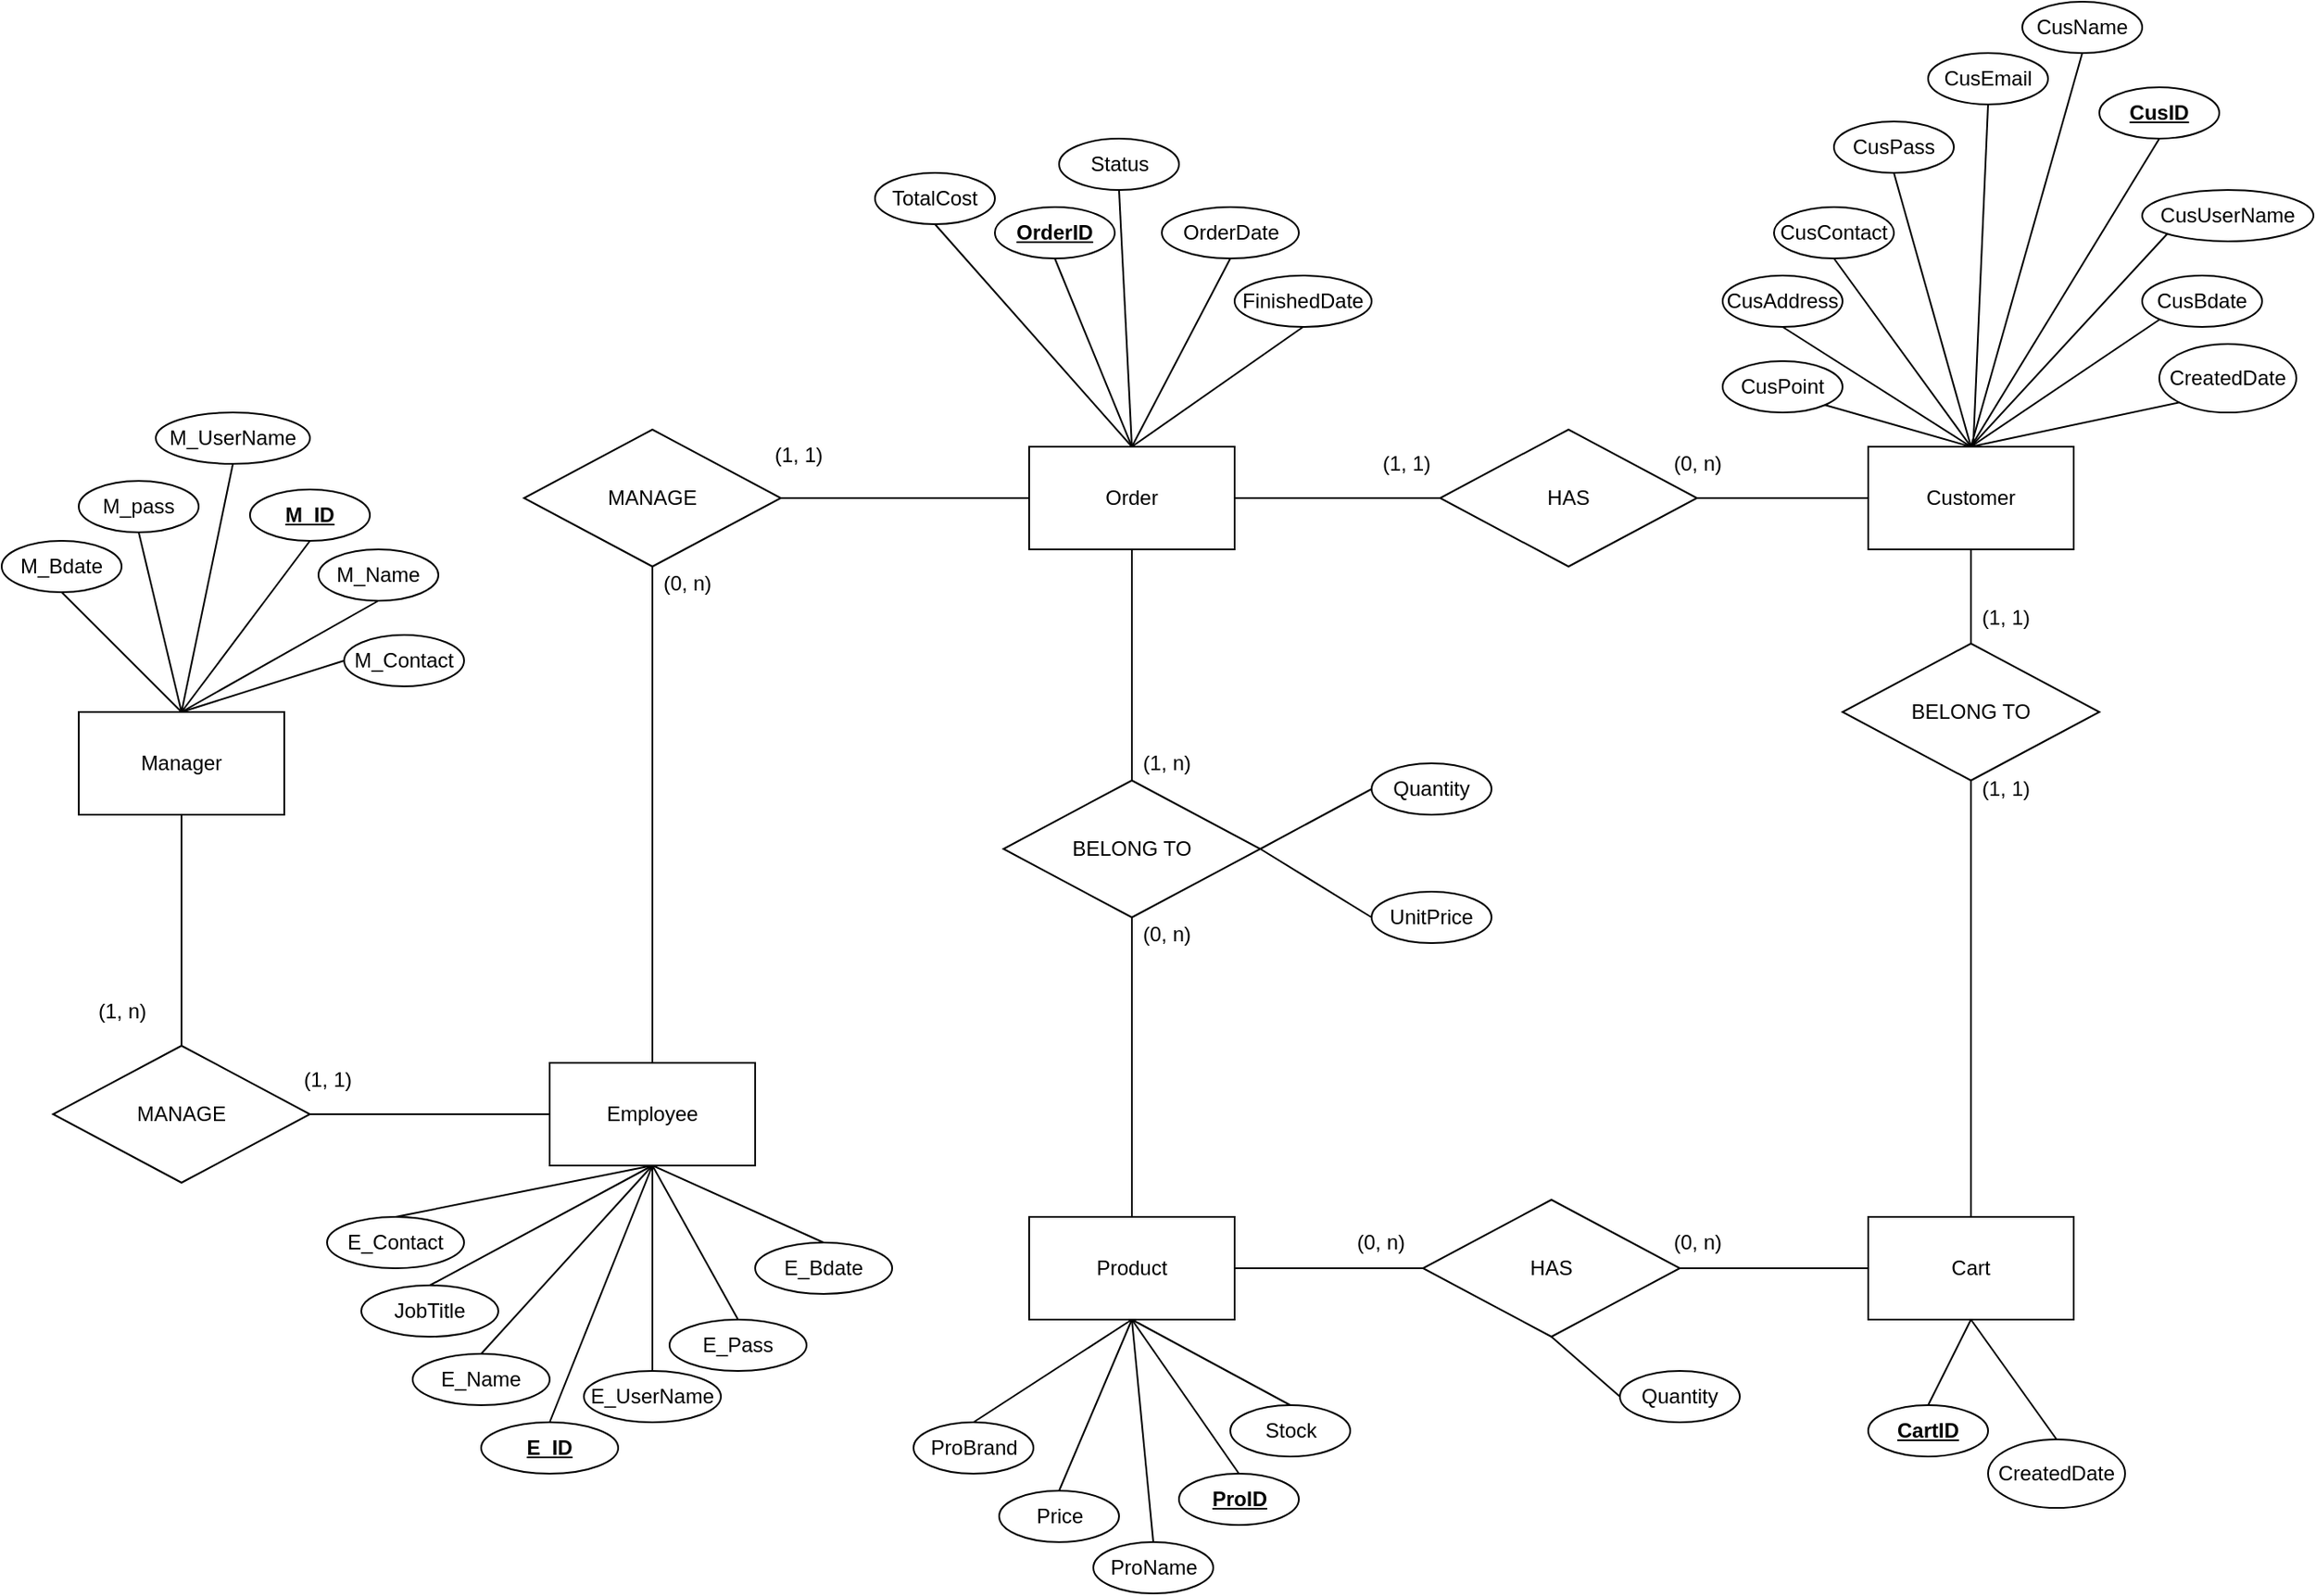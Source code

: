 <mxfile version="20.2.3" type="device"><diagram id="qlz5jzezD9OTBBLTeAXZ" name="Page-1"><mxGraphModel dx="1846" dy="580" grid="1" gridSize="10" guides="1" tooltips="1" connect="1" arrows="1" fold="1" page="1" pageScale="1" pageWidth="850" pageHeight="1100" math="0" shadow="0"><root><mxCell id="0"/><mxCell id="1" parent="0"/><mxCell id="S_5krxgP4V8wN2fKPag8-1" value="&lt;b&gt;&lt;u&gt;CusID&lt;/u&gt;&lt;/b&gt;" style="ellipse;whiteSpace=wrap;html=1;" vertex="1" parent="1"><mxGeometry x="545" y="260" width="70" height="30" as="geometry"/></mxCell><mxCell id="S_5krxgP4V8wN2fKPag8-2" value="CusName" style="ellipse;whiteSpace=wrap;html=1;" vertex="1" parent="1"><mxGeometry x="500" y="210" width="70" height="30" as="geometry"/></mxCell><mxCell id="S_5krxgP4V8wN2fKPag8-3" value="CusContact" style="ellipse;whiteSpace=wrap;html=1;" vertex="1" parent="1"><mxGeometry x="355" y="330" width="70" height="30" as="geometry"/></mxCell><mxCell id="S_5krxgP4V8wN2fKPag8-4" value="CusAddress" style="ellipse;whiteSpace=wrap;html=1;" vertex="1" parent="1"><mxGeometry x="325" y="370" width="70" height="30" as="geometry"/></mxCell><mxCell id="S_5krxgP4V8wN2fKPag8-5" value="CusPass" style="ellipse;whiteSpace=wrap;html=1;" vertex="1" parent="1"><mxGeometry x="390" y="280" width="70" height="30" as="geometry"/></mxCell><mxCell id="S_5krxgP4V8wN2fKPag8-6" value="CusPoint" style="ellipse;whiteSpace=wrap;html=1;" vertex="1" parent="1"><mxGeometry x="325" y="420" width="70" height="30" as="geometry"/></mxCell><mxCell id="S_5krxgP4V8wN2fKPag8-7" value="&lt;b&gt;&lt;u&gt;E_ID&lt;/u&gt;&lt;/b&gt;" style="ellipse;whiteSpace=wrap;html=1;" vertex="1" parent="1"><mxGeometry x="-400" y="1040" width="80" height="30" as="geometry"/></mxCell><mxCell id="S_5krxgP4V8wN2fKPag8-8" value="E_Name" style="ellipse;whiteSpace=wrap;html=1;" vertex="1" parent="1"><mxGeometry x="-440" y="1000" width="80" height="30" as="geometry"/></mxCell><mxCell id="S_5krxgP4V8wN2fKPag8-9" value="JobTitle" style="ellipse;whiteSpace=wrap;html=1;" vertex="1" parent="1"><mxGeometry x="-470" y="960" width="80" height="30" as="geometry"/></mxCell><mxCell id="S_5krxgP4V8wN2fKPag8-10" value="E_Contact" style="ellipse;whiteSpace=wrap;html=1;" vertex="1" parent="1"><mxGeometry x="-490" y="920" width="80" height="30" as="geometry"/></mxCell><mxCell id="S_5krxgP4V8wN2fKPag8-11" value="&lt;b&gt;&lt;u&gt;M_ID&lt;/u&gt;&lt;/b&gt;" style="ellipse;whiteSpace=wrap;html=1;" vertex="1" parent="1"><mxGeometry x="-535" y="495" width="70" height="30" as="geometry"/></mxCell><mxCell id="S_5krxgP4V8wN2fKPag8-12" value="M_Name" style="ellipse;whiteSpace=wrap;html=1;" vertex="1" parent="1"><mxGeometry x="-495" y="530" width="70" height="30" as="geometry"/></mxCell><mxCell id="S_5krxgP4V8wN2fKPag8-13" value="M_Contact" style="ellipse;whiteSpace=wrap;html=1;" vertex="1" parent="1"><mxGeometry x="-480" y="580" width="70" height="30" as="geometry"/></mxCell><mxCell id="S_5krxgP4V8wN2fKPag8-14" value="Customer" style="rounded=0;whiteSpace=wrap;html=1;" vertex="1" parent="1"><mxGeometry x="410" y="470" width="120" height="60" as="geometry"/></mxCell><mxCell id="S_5krxgP4V8wN2fKPag8-15" value="Employee" style="rounded=0;whiteSpace=wrap;html=1;" vertex="1" parent="1"><mxGeometry x="-360" y="830" width="120" height="60" as="geometry"/></mxCell><mxCell id="S_5krxgP4V8wN2fKPag8-16" value="Manager" style="rounded=0;whiteSpace=wrap;html=1;" vertex="1" parent="1"><mxGeometry x="-635" y="625" width="120" height="60" as="geometry"/></mxCell><mxCell id="S_5krxgP4V8wN2fKPag8-17" value="" style="endArrow=none;html=1;rounded=0;entryX=0.5;entryY=1;entryDx=0;entryDy=0;exitX=0.5;exitY=0;exitDx=0;exitDy=0;" edge="1" parent="1" source="S_5krxgP4V8wN2fKPag8-16" target="S_5krxgP4V8wN2fKPag8-11"><mxGeometry width="50" height="50" relative="1" as="geometry"><mxPoint x="-870" y="735" as="sourcePoint"/><mxPoint x="-820" y="685" as="targetPoint"/></mxGeometry></mxCell><mxCell id="S_5krxgP4V8wN2fKPag8-18" value="" style="endArrow=none;html=1;rounded=0;entryX=0.5;entryY=1;entryDx=0;entryDy=0;exitX=0.5;exitY=0;exitDx=0;exitDy=0;" edge="1" parent="1" source="S_5krxgP4V8wN2fKPag8-16" target="S_5krxgP4V8wN2fKPag8-12"><mxGeometry width="50" height="50" relative="1" as="geometry"><mxPoint x="-710" y="735" as="sourcePoint"/><mxPoint x="-775" y="695" as="targetPoint"/></mxGeometry></mxCell><mxCell id="S_5krxgP4V8wN2fKPag8-19" value="" style="endArrow=none;html=1;rounded=0;entryX=0;entryY=0.5;entryDx=0;entryDy=0;exitX=0.5;exitY=0;exitDx=0;exitDy=0;" edge="1" parent="1" source="S_5krxgP4V8wN2fKPag8-16" target="S_5krxgP4V8wN2fKPag8-13"><mxGeometry width="50" height="50" relative="1" as="geometry"><mxPoint x="-770" y="765" as="sourcePoint"/><mxPoint x="-835" y="725" as="targetPoint"/></mxGeometry></mxCell><mxCell id="S_5krxgP4V8wN2fKPag8-20" value="" style="endArrow=none;html=1;rounded=0;entryX=0.5;entryY=0;entryDx=0;entryDy=0;exitX=0.5;exitY=1;exitDx=0;exitDy=0;" edge="1" parent="1" source="S_5krxgP4V8wN2fKPag8-15" target="S_5krxgP4V8wN2fKPag8-9"><mxGeometry width="50" height="50" relative="1" as="geometry"><mxPoint x="-525" y="750" as="sourcePoint"/><mxPoint x="-475" y="700" as="targetPoint"/></mxGeometry></mxCell><mxCell id="S_5krxgP4V8wN2fKPag8-21" value="" style="endArrow=none;html=1;rounded=0;entryX=0.5;entryY=1;entryDx=0;entryDy=0;exitX=0.5;exitY=0;exitDx=0;exitDy=0;" edge="1" parent="1" source="S_5krxgP4V8wN2fKPag8-8" target="S_5krxgP4V8wN2fKPag8-15"><mxGeometry width="50" height="50" relative="1" as="geometry"><mxPoint x="-300" y="950" as="sourcePoint"/><mxPoint x="-325" y="930" as="targetPoint"/></mxGeometry></mxCell><mxCell id="S_5krxgP4V8wN2fKPag8-22" value="" style="endArrow=none;html=1;rounded=0;entryX=0.5;entryY=0;entryDx=0;entryDy=0;exitX=0.5;exitY=1;exitDx=0;exitDy=0;" edge="1" parent="1" source="S_5krxgP4V8wN2fKPag8-15" target="S_5krxgP4V8wN2fKPag8-7"><mxGeometry width="50" height="50" relative="1" as="geometry"><mxPoint x="-525" y="750" as="sourcePoint"/><mxPoint x="-475" y="700" as="targetPoint"/></mxGeometry></mxCell><mxCell id="S_5krxgP4V8wN2fKPag8-23" value="" style="endArrow=none;html=1;rounded=0;entryX=1;entryY=1;entryDx=0;entryDy=0;exitX=0.5;exitY=0;exitDx=0;exitDy=0;" edge="1" parent="1" source="S_5krxgP4V8wN2fKPag8-14" target="S_5krxgP4V8wN2fKPag8-6"><mxGeometry width="50" height="50" relative="1" as="geometry"><mxPoint x="340" y="380" as="sourcePoint"/><mxPoint x="390" y="330" as="targetPoint"/></mxGeometry></mxCell><mxCell id="S_5krxgP4V8wN2fKPag8-24" value="" style="endArrow=none;html=1;rounded=0;entryX=0.5;entryY=1;entryDx=0;entryDy=0;exitX=0.5;exitY=0;exitDx=0;exitDy=0;" edge="1" parent="1" source="S_5krxgP4V8wN2fKPag8-14" target="S_5krxgP4V8wN2fKPag8-4"><mxGeometry width="50" height="50" relative="1" as="geometry"><mxPoint x="340" y="380" as="sourcePoint"/><mxPoint x="140" y="400" as="targetPoint"/></mxGeometry></mxCell><mxCell id="S_5krxgP4V8wN2fKPag8-25" value="" style="endArrow=none;html=1;rounded=0;entryX=0.5;entryY=1;entryDx=0;entryDy=0;exitX=0.5;exitY=0;exitDx=0;exitDy=0;" edge="1" parent="1" source="S_5krxgP4V8wN2fKPag8-14" target="S_5krxgP4V8wN2fKPag8-3"><mxGeometry width="50" height="50" relative="1" as="geometry"><mxPoint x="340" y="380" as="sourcePoint"/><mxPoint x="390" y="330" as="targetPoint"/></mxGeometry></mxCell><mxCell id="S_5krxgP4V8wN2fKPag8-26" value="" style="endArrow=none;html=1;rounded=0;entryX=0.5;entryY=1;entryDx=0;entryDy=0;exitX=0.5;exitY=0;exitDx=0;exitDy=0;" edge="1" parent="1" source="S_5krxgP4V8wN2fKPag8-14" target="S_5krxgP4V8wN2fKPag8-5"><mxGeometry width="50" height="50" relative="1" as="geometry"><mxPoint x="340" y="380" as="sourcePoint"/><mxPoint x="390" y="330" as="targetPoint"/></mxGeometry></mxCell><mxCell id="S_5krxgP4V8wN2fKPag8-27" value="" style="endArrow=none;html=1;rounded=0;entryX=0.5;entryY=1;entryDx=0;entryDy=0;exitX=0.5;exitY=0;exitDx=0;exitDy=0;" edge="1" parent="1" source="S_5krxgP4V8wN2fKPag8-14" target="S_5krxgP4V8wN2fKPag8-2"><mxGeometry width="50" height="50" relative="1" as="geometry"><mxPoint x="340" y="380" as="sourcePoint"/><mxPoint x="390" y="330" as="targetPoint"/></mxGeometry></mxCell><mxCell id="S_5krxgP4V8wN2fKPag8-28" value="" style="endArrow=none;html=1;rounded=0;entryX=0.5;entryY=1;entryDx=0;entryDy=0;exitX=0.5;exitY=0;exitDx=0;exitDy=0;" edge="1" parent="1" source="S_5krxgP4V8wN2fKPag8-14" target="S_5krxgP4V8wN2fKPag8-1"><mxGeometry width="50" height="50" relative="1" as="geometry"><mxPoint x="340" y="380" as="sourcePoint"/><mxPoint x="390" y="330" as="targetPoint"/></mxGeometry></mxCell><mxCell id="S_5krxgP4V8wN2fKPag8-29" value="Order" style="rounded=0;whiteSpace=wrap;html=1;" vertex="1" parent="1"><mxGeometry x="-80" y="470" width="120" height="60" as="geometry"/></mxCell><mxCell id="S_5krxgP4V8wN2fKPag8-30" value="HAS" style="rhombus;whiteSpace=wrap;html=1;" vertex="1" parent="1"><mxGeometry x="160" y="460" width="150" height="80" as="geometry"/></mxCell><mxCell id="S_5krxgP4V8wN2fKPag8-31" value="" style="endArrow=none;html=1;rounded=0;exitX=1;exitY=0.5;exitDx=0;exitDy=0;entryX=0;entryY=0.5;entryDx=0;entryDy=0;" edge="1" parent="1" source="S_5krxgP4V8wN2fKPag8-29" target="S_5krxgP4V8wN2fKPag8-30"><mxGeometry width="50" height="50" relative="1" as="geometry"><mxPoint x="270" y="580" as="sourcePoint"/><mxPoint x="320" y="530" as="targetPoint"/></mxGeometry></mxCell><mxCell id="S_5krxgP4V8wN2fKPag8-32" value="" style="endArrow=none;html=1;rounded=0;entryX=0;entryY=0.5;entryDx=0;entryDy=0;" edge="1" parent="1" source="S_5krxgP4V8wN2fKPag8-30" target="S_5krxgP4V8wN2fKPag8-14"><mxGeometry width="50" height="50" relative="1" as="geometry"><mxPoint x="270" y="580" as="sourcePoint"/><mxPoint x="320" y="530" as="targetPoint"/></mxGeometry></mxCell><mxCell id="S_5krxgP4V8wN2fKPag8-33" value="(0, n)" style="text;html=1;align=center;verticalAlign=middle;resizable=0;points=[];autosize=1;strokeColor=none;fillColor=none;" vertex="1" parent="1"><mxGeometry x="285" y="465" width="50" height="30" as="geometry"/></mxCell><mxCell id="S_5krxgP4V8wN2fKPag8-34" value="(1, 1)" style="text;html=1;align=center;verticalAlign=middle;resizable=0;points=[];autosize=1;strokeColor=none;fillColor=none;" vertex="1" parent="1"><mxGeometry x="115" y="465" width="50" height="30" as="geometry"/></mxCell><mxCell id="S_5krxgP4V8wN2fKPag8-35" value="BELONG TO" style="rhombus;whiteSpace=wrap;html=1;" vertex="1" parent="1"><mxGeometry x="-95" y="665" width="150" height="80" as="geometry"/></mxCell><mxCell id="S_5krxgP4V8wN2fKPag8-36" value="" style="endArrow=none;html=1;rounded=0;entryX=0.5;entryY=1;entryDx=0;entryDy=0;exitX=0.5;exitY=0;exitDx=0;exitDy=0;" edge="1" parent="1" source="S_5krxgP4V8wN2fKPag8-10" target="S_5krxgP4V8wN2fKPag8-15"><mxGeometry width="50" height="50" relative="1" as="geometry"><mxPoint x="-420" y="920" as="sourcePoint"/><mxPoint x="-125" y="840" as="targetPoint"/></mxGeometry></mxCell><mxCell id="S_5krxgP4V8wN2fKPag8-37" value="MANAGE" style="rhombus;whiteSpace=wrap;html=1;" vertex="1" parent="1"><mxGeometry x="-375" y="460" width="150" height="80" as="geometry"/></mxCell><mxCell id="S_5krxgP4V8wN2fKPag8-38" value="Cart" style="rounded=0;whiteSpace=wrap;html=1;" vertex="1" parent="1"><mxGeometry x="410" y="920" width="120" height="60" as="geometry"/></mxCell><mxCell id="S_5krxgP4V8wN2fKPag8-39" value="BELONG TO" style="rhombus;whiteSpace=wrap;html=1;" vertex="1" parent="1"><mxGeometry x="395" y="585" width="150" height="80" as="geometry"/></mxCell><mxCell id="S_5krxgP4V8wN2fKPag8-40" value="" style="endArrow=none;html=1;rounded=0;entryX=0.5;entryY=1;entryDx=0;entryDy=0;exitX=0.5;exitY=0;exitDx=0;exitDy=0;" edge="1" parent="1" source="S_5krxgP4V8wN2fKPag8-39" target="S_5krxgP4V8wN2fKPag8-14"><mxGeometry width="50" height="50" relative="1" as="geometry"><mxPoint x="220" y="670" as="sourcePoint"/><mxPoint x="270" y="620" as="targetPoint"/></mxGeometry></mxCell><mxCell id="S_5krxgP4V8wN2fKPag8-41" value="" style="endArrow=none;html=1;rounded=0;entryX=0.5;entryY=1;entryDx=0;entryDy=0;exitX=0.5;exitY=0;exitDx=0;exitDy=0;" edge="1" parent="1" source="S_5krxgP4V8wN2fKPag8-38" target="S_5krxgP4V8wN2fKPag8-39"><mxGeometry width="50" height="50" relative="1" as="geometry"><mxPoint x="220" y="670" as="sourcePoint"/><mxPoint x="270" y="620" as="targetPoint"/></mxGeometry></mxCell><mxCell id="S_5krxgP4V8wN2fKPag8-42" value="(1, 1)" style="text;html=1;align=center;verticalAlign=middle;resizable=0;points=[];autosize=1;strokeColor=none;fillColor=none;" vertex="1" parent="1"><mxGeometry x="465" y="655" width="50" height="30" as="geometry"/></mxCell><mxCell id="S_5krxgP4V8wN2fKPag8-43" value="(1, 1)" style="text;html=1;align=center;verticalAlign=middle;resizable=0;points=[];autosize=1;strokeColor=none;fillColor=none;" vertex="1" parent="1"><mxGeometry x="465" y="555" width="50" height="30" as="geometry"/></mxCell><mxCell id="S_5krxgP4V8wN2fKPag8-44" value="&lt;b style=&quot;user-select: auto;&quot;&gt;&lt;u style=&quot;user-select: auto;&quot;&gt;ProID&lt;span style=&quot;color: rgba(0, 0, 0, 0); font-family: monospace; font-size: 0px; text-align: start; user-select: auto;&quot;&gt;%3CmxGraphModel%3E%3Croot%3E%3CmxCell%20id%3D%220%22%2F%3E%3CmxCell%20id%3D%221%22%20parent%3D%220%22%2F%3E%3CmxCell%20id%3D%222%22%20value%3D%22CusContact%22%20style%3D%22ellipse%3BwhiteSpace%3Dwrap%3Bhtml%3D1%3B%22%20vertex%3D%221%22%20parent%3D%221%22%3E%3CmxGeometry%20x%3D%2280%22%20y%3D%22370%22%20width%3D%2270%22%20height%3D%2230%22%20as%3D%22geometry%22%2F%3E%3C%2FmxCell%3E%3C%2Froot%3E%3C%2FmxGraphModel%3E&lt;/span&gt;&lt;/u&gt;&lt;/b&gt;" style="ellipse;whiteSpace=wrap;html=1;" vertex="1" parent="1"><mxGeometry x="7.5" y="1070" width="70" height="30" as="geometry"/></mxCell><mxCell id="S_5krxgP4V8wN2fKPag8-45" value="ProName&lt;span style=&quot;color: rgba(0, 0, 0, 0); font-family: monospace; font-size: 0px; text-align: start; user-select: auto;&quot;&gt;%3CmxGraphModel%3E%3Croot%3E%3CmxCell%20id%3D%220%22%2F%3E%3CmxCell%20id%3D%221%22%20parent%3D%220%22%2F%3E%3CmxCell%20id%3D%222%22%20value%3D%22CusContact%22%20style%3D%22ellipse%3BwhiteSpace%3Dwrap%3Bhtml%3D1%3B%22%20vertex%3D%221%22%20parent%3D%221%22%3E%3CmxGeometry%20x%3D%2280%22%20y%3D%22370%22%20width%3D%2270%22%20height%3D%2230%22%20as%3D%22geometry%22%2F%3E%3C%2FmxCell%3E%3C%2Froot%3E%3C%2FmxGraphModel%&lt;/span&gt;" style="ellipse;whiteSpace=wrap;html=1;" vertex="1" parent="1"><mxGeometry x="-42.5" y="1110" width="70" height="30" as="geometry"/></mxCell><mxCell id="S_5krxgP4V8wN2fKPag8-46" value="ProBrand&lt;span style=&quot;color: rgba(0, 0, 0, 0); font-family: monospace; font-size: 0px; text-align: start; user-select: auto;&quot;&gt;%3CmxGraphModel%3E%3Croot%3E%3CmxCell%20id%3D%220%22%2F%3E%3CmxCell%20id%3D%221%22%20parent%3D%220%22%2F%3E%3CmxCell%20id%3D%222%22%20value%3D%22CusContact%22%20style%3D%22ellipse%3BwhiteSpace%3Dwrap%3Bhtml%3D1%3B%22%20vertex%3D%221%22%20parent%3D%221%22%3E%3CmxGeometry%20x%3D%2280%22%20y%3D%22370%22%20width%3D%2270%22%20height%3D%2230%22%20as%3D%22geometry%22%2F%3E%3C%2FmxCell%3E%3C%2Froot%3E%3C%2FmxGraphModel&lt;/span&gt;" style="ellipse;whiteSpace=wrap;html=1;" vertex="1" parent="1"><mxGeometry x="-147.5" y="1040" width="70" height="30" as="geometry"/></mxCell><mxCell id="S_5krxgP4V8wN2fKPag8-47" value="Price" style="ellipse;whiteSpace=wrap;html=1;" vertex="1" parent="1"><mxGeometry x="-97.5" y="1080" width="70" height="30" as="geometry"/></mxCell><mxCell id="S_5krxgP4V8wN2fKPag8-48" value="Product" style="rounded=0;whiteSpace=wrap;html=1;" vertex="1" parent="1"><mxGeometry x="-80" y="920" width="120" height="60" as="geometry"/></mxCell><mxCell id="S_5krxgP4V8wN2fKPag8-49" value="Stock" style="ellipse;whiteSpace=wrap;html=1;" vertex="1" parent="1"><mxGeometry x="37.5" y="1030" width="70" height="30" as="geometry"/></mxCell><mxCell id="S_5krxgP4V8wN2fKPag8-50" value="" style="endArrow=none;html=1;rounded=0;entryX=0.5;entryY=1;entryDx=0;entryDy=0;" edge="1" parent="1" source="S_5krxgP4V8wN2fKPag8-35" target="S_5krxgP4V8wN2fKPag8-29"><mxGeometry width="50" height="50" relative="1" as="geometry"><mxPoint x="-80" y="730" as="sourcePoint"/><mxPoint x="-30" y="680" as="targetPoint"/></mxGeometry></mxCell><mxCell id="S_5krxgP4V8wN2fKPag8-51" value="" style="endArrow=none;html=1;rounded=0;entryX=0.5;entryY=1;entryDx=0;entryDy=0;exitX=0.5;exitY=0;exitDx=0;exitDy=0;" edge="1" parent="1" source="S_5krxgP4V8wN2fKPag8-46" target="S_5krxgP4V8wN2fKPag8-48"><mxGeometry width="50" height="50" relative="1" as="geometry"><mxPoint x="-47.5" y="1080" as="sourcePoint"/><mxPoint x="2.5" y="1030" as="targetPoint"/></mxGeometry></mxCell><mxCell id="S_5krxgP4V8wN2fKPag8-52" value="" style="endArrow=none;html=1;rounded=0;entryX=0.5;entryY=0;entryDx=0;entryDy=0;exitX=0.5;exitY=1;exitDx=0;exitDy=0;" edge="1" parent="1" source="S_5krxgP4V8wN2fKPag8-48" target="S_5krxgP4V8wN2fKPag8-49"><mxGeometry width="50" height="50" relative="1" as="geometry"><mxPoint x="-47.5" y="1080" as="sourcePoint"/><mxPoint x="2.5" y="1030" as="targetPoint"/></mxGeometry></mxCell><mxCell id="S_5krxgP4V8wN2fKPag8-53" value="" style="endArrow=none;html=1;rounded=0;entryX=0.5;entryY=1;entryDx=0;entryDy=0;exitX=0.5;exitY=0;exitDx=0;exitDy=0;" edge="1" parent="1" source="S_5krxgP4V8wN2fKPag8-45" target="S_5krxgP4V8wN2fKPag8-48"><mxGeometry width="50" height="50" relative="1" as="geometry"><mxPoint x="-47.5" y="1080" as="sourcePoint"/><mxPoint x="2.5" y="1030" as="targetPoint"/></mxGeometry></mxCell><mxCell id="S_5krxgP4V8wN2fKPag8-54" value="" style="endArrow=none;html=1;rounded=0;entryX=0.5;entryY=1;entryDx=0;entryDy=0;exitX=0.5;exitY=0;exitDx=0;exitDy=0;" edge="1" parent="1" source="S_5krxgP4V8wN2fKPag8-47" target="S_5krxgP4V8wN2fKPag8-48"><mxGeometry width="50" height="50" relative="1" as="geometry"><mxPoint x="-47.5" y="1080" as="sourcePoint"/><mxPoint x="2.5" y="1030" as="targetPoint"/></mxGeometry></mxCell><mxCell id="S_5krxgP4V8wN2fKPag8-55" value="" style="endArrow=none;html=1;rounded=0;entryX=0.5;entryY=0;entryDx=0;entryDy=0;exitX=0.5;exitY=1;exitDx=0;exitDy=0;" edge="1" parent="1" source="S_5krxgP4V8wN2fKPag8-48" target="S_5krxgP4V8wN2fKPag8-44"><mxGeometry width="50" height="50" relative="1" as="geometry"><mxPoint x="-47.5" y="1080" as="sourcePoint"/><mxPoint x="2.5" y="1030" as="targetPoint"/></mxGeometry></mxCell><mxCell id="S_5krxgP4V8wN2fKPag8-56" value="" style="endArrow=none;html=1;rounded=0;entryX=0.5;entryY=1;entryDx=0;entryDy=0;exitX=0.5;exitY=0;exitDx=0;exitDy=0;" edge="1" parent="1" source="S_5krxgP4V8wN2fKPag8-48" target="S_5krxgP4V8wN2fKPag8-35"><mxGeometry width="50" height="50" relative="1" as="geometry"><mxPoint x="-30" y="820" as="sourcePoint"/><mxPoint x="20" y="770" as="targetPoint"/></mxGeometry></mxCell><mxCell id="S_5krxgP4V8wN2fKPag8-57" value="(1, n)" style="text;html=1;align=center;verticalAlign=middle;resizable=0;points=[];autosize=1;strokeColor=none;fillColor=none;" vertex="1" parent="1"><mxGeometry x="-25" y="640" width="50" height="30" as="geometry"/></mxCell><mxCell id="S_5krxgP4V8wN2fKPag8-58" value="(0, n)" style="text;html=1;align=center;verticalAlign=middle;resizable=0;points=[];autosize=1;strokeColor=none;fillColor=none;" vertex="1" parent="1"><mxGeometry x="-25" y="740" width="50" height="30" as="geometry"/></mxCell><mxCell id="S_5krxgP4V8wN2fKPag8-59" value="HAS" style="rhombus;whiteSpace=wrap;html=1;" vertex="1" parent="1"><mxGeometry x="150" y="910" width="150" height="80" as="geometry"/></mxCell><mxCell id="S_5krxgP4V8wN2fKPag8-60" value="" style="endArrow=none;html=1;rounded=0;exitX=1;exitY=0.5;exitDx=0;exitDy=0;entryX=0;entryY=0.5;entryDx=0;entryDy=0;" edge="1" parent="1" source="S_5krxgP4V8wN2fKPag8-59" target="S_5krxgP4V8wN2fKPag8-38"><mxGeometry width="50" height="50" relative="1" as="geometry"><mxPoint x="490" y="890" as="sourcePoint"/><mxPoint x="540" y="840" as="targetPoint"/></mxGeometry></mxCell><mxCell id="S_5krxgP4V8wN2fKPag8-61" value="" style="endArrow=none;html=1;rounded=0;entryX=1;entryY=0.5;entryDx=0;entryDy=0;exitX=0;exitY=0.5;exitDx=0;exitDy=0;" edge="1" parent="1" source="S_5krxgP4V8wN2fKPag8-59" target="S_5krxgP4V8wN2fKPag8-48"><mxGeometry width="50" height="50" relative="1" as="geometry"><mxPoint x="490" y="890" as="sourcePoint"/><mxPoint x="540" y="840" as="targetPoint"/></mxGeometry></mxCell><mxCell id="S_5krxgP4V8wN2fKPag8-62" value="(0, n)" style="text;html=1;align=center;verticalAlign=middle;resizable=0;points=[];autosize=1;strokeColor=none;fillColor=none;" vertex="1" parent="1"><mxGeometry x="285" y="920" width="50" height="30" as="geometry"/></mxCell><mxCell id="S_5krxgP4V8wN2fKPag8-63" value="(0, n)" style="text;html=1;align=center;verticalAlign=middle;resizable=0;points=[];autosize=1;strokeColor=none;fillColor=none;" vertex="1" parent="1"><mxGeometry x="100" y="920" width="50" height="30" as="geometry"/></mxCell><mxCell id="S_5krxgP4V8wN2fKPag8-64" value="" style="endArrow=none;html=1;rounded=0;entryX=0;entryY=0.5;entryDx=0;entryDy=0;exitX=1;exitY=0.5;exitDx=0;exitDy=0;" edge="1" parent="1" source="S_5krxgP4V8wN2fKPag8-37" target="S_5krxgP4V8wN2fKPag8-29"><mxGeometry width="50" height="50" relative="1" as="geometry"><mxPoint x="-340" y="740" as="sourcePoint"/><mxPoint x="-290" y="690" as="targetPoint"/></mxGeometry></mxCell><mxCell id="S_5krxgP4V8wN2fKPag8-65" value="" style="endArrow=none;html=1;rounded=0;entryX=0.5;entryY=1;entryDx=0;entryDy=0;exitX=0.5;exitY=0;exitDx=0;exitDy=0;" edge="1" parent="1" source="S_5krxgP4V8wN2fKPag8-15" target="S_5krxgP4V8wN2fKPag8-37"><mxGeometry width="50" height="50" relative="1" as="geometry"><mxPoint x="-340" y="740" as="sourcePoint"/><mxPoint x="-290" y="690" as="targetPoint"/></mxGeometry></mxCell><mxCell id="S_5krxgP4V8wN2fKPag8-66" value="(1, 1)" style="text;html=1;align=center;verticalAlign=middle;resizable=0;points=[];autosize=1;strokeColor=none;fillColor=none;" vertex="1" parent="1"><mxGeometry x="-240" y="460" width="50" height="30" as="geometry"/></mxCell><mxCell id="S_5krxgP4V8wN2fKPag8-67" value="(0, n)" style="text;html=1;align=center;verticalAlign=middle;resizable=0;points=[];autosize=1;strokeColor=none;fillColor=none;" vertex="1" parent="1"><mxGeometry x="-305" y="535" width="50" height="30" as="geometry"/></mxCell><mxCell id="S_5krxgP4V8wN2fKPag8-68" value="MANAGE" style="rhombus;whiteSpace=wrap;html=1;" vertex="1" parent="1"><mxGeometry x="-650" y="820" width="150" height="80" as="geometry"/></mxCell><mxCell id="S_5krxgP4V8wN2fKPag8-69" value="" style="endArrow=none;html=1;rounded=0;exitX=0.5;exitY=1;exitDx=0;exitDy=0;entryX=0.5;entryY=0;entryDx=0;entryDy=0;" edge="1" parent="1" source="S_5krxgP4V8wN2fKPag8-16" target="S_5krxgP4V8wN2fKPag8-68"><mxGeometry width="50" height="50" relative="1" as="geometry"><mxPoint x="-360" y="730" as="sourcePoint"/><mxPoint x="-310" y="680" as="targetPoint"/></mxGeometry></mxCell><mxCell id="S_5krxgP4V8wN2fKPag8-70" value="" style="endArrow=none;html=1;rounded=0;exitX=1;exitY=0.5;exitDx=0;exitDy=0;entryX=0;entryY=0.5;entryDx=0;entryDy=0;" edge="1" parent="1" source="S_5krxgP4V8wN2fKPag8-68" target="S_5krxgP4V8wN2fKPag8-15"><mxGeometry width="50" height="50" relative="1" as="geometry"><mxPoint x="-360" y="730" as="sourcePoint"/><mxPoint x="-310" y="680" as="targetPoint"/></mxGeometry></mxCell><mxCell id="S_5krxgP4V8wN2fKPag8-71" value="(1, n)" style="text;html=1;align=center;verticalAlign=middle;resizable=0;points=[];autosize=1;strokeColor=none;fillColor=none;" vertex="1" parent="1"><mxGeometry x="-635" y="785" width="50" height="30" as="geometry"/></mxCell><mxCell id="S_5krxgP4V8wN2fKPag8-72" value="(1, 1)" style="text;html=1;align=center;verticalAlign=middle;resizable=0;points=[];autosize=1;strokeColor=none;fillColor=none;" vertex="1" parent="1"><mxGeometry x="-515" y="825" width="50" height="30" as="geometry"/></mxCell><mxCell id="S_5krxgP4V8wN2fKPag8-73" value="M_pass" style="ellipse;whiteSpace=wrap;html=1;" vertex="1" parent="1"><mxGeometry x="-635" y="490" width="70" height="30" as="geometry"/></mxCell><mxCell id="S_5krxgP4V8wN2fKPag8-74" value="M_Bdate" style="ellipse;whiteSpace=wrap;html=1;" vertex="1" parent="1"><mxGeometry x="-680" y="525" width="70" height="30" as="geometry"/></mxCell><mxCell id="S_5krxgP4V8wN2fKPag8-75" value="M_UserName" style="ellipse;whiteSpace=wrap;html=1;" vertex="1" parent="1"><mxGeometry x="-590" y="450" width="90" height="30" as="geometry"/></mxCell><mxCell id="S_5krxgP4V8wN2fKPag8-76" value="" style="endArrow=none;html=1;rounded=0;exitX=0.5;exitY=1;exitDx=0;exitDy=0;entryX=0.5;entryY=0;entryDx=0;entryDy=0;" edge="1" parent="1" source="S_5krxgP4V8wN2fKPag8-75" target="S_5krxgP4V8wN2fKPag8-16"><mxGeometry width="50" height="50" relative="1" as="geometry"><mxPoint x="-150" y="730" as="sourcePoint"/><mxPoint x="-100" y="680" as="targetPoint"/></mxGeometry></mxCell><mxCell id="S_5krxgP4V8wN2fKPag8-77" value="" style="endArrow=none;html=1;rounded=0;exitX=0.5;exitY=1;exitDx=0;exitDy=0;entryX=0.5;entryY=0;entryDx=0;entryDy=0;" edge="1" parent="1" source="S_5krxgP4V8wN2fKPag8-73" target="S_5krxgP4V8wN2fKPag8-16"><mxGeometry width="50" height="50" relative="1" as="geometry"><mxPoint x="-150" y="730" as="sourcePoint"/><mxPoint x="-100" y="680" as="targetPoint"/></mxGeometry></mxCell><mxCell id="S_5krxgP4V8wN2fKPag8-78" value="" style="endArrow=none;html=1;rounded=0;exitX=0.5;exitY=1;exitDx=0;exitDy=0;entryX=0.5;entryY=0;entryDx=0;entryDy=0;" edge="1" parent="1" source="S_5krxgP4V8wN2fKPag8-74" target="S_5krxgP4V8wN2fKPag8-16"><mxGeometry width="50" height="50" relative="1" as="geometry"><mxPoint x="-150" y="730" as="sourcePoint"/><mxPoint x="-100" y="680" as="targetPoint"/></mxGeometry></mxCell><mxCell id="S_5krxgP4V8wN2fKPag8-79" value="E_UserName" style="ellipse;whiteSpace=wrap;html=1;" vertex="1" parent="1"><mxGeometry x="-340" y="1010" width="80" height="30" as="geometry"/></mxCell><mxCell id="S_5krxgP4V8wN2fKPag8-80" value="E_Pass" style="ellipse;whiteSpace=wrap;html=1;" vertex="1" parent="1"><mxGeometry x="-290" y="980" width="80" height="30" as="geometry"/></mxCell><mxCell id="S_5krxgP4V8wN2fKPag8-81" value="E_Bdate" style="ellipse;whiteSpace=wrap;html=1;" vertex="1" parent="1"><mxGeometry x="-240" y="935" width="80" height="30" as="geometry"/></mxCell><mxCell id="S_5krxgP4V8wN2fKPag8-82" value="" style="endArrow=none;html=1;rounded=0;entryX=0.5;entryY=1;entryDx=0;entryDy=0;exitX=0.5;exitY=0;exitDx=0;exitDy=0;" edge="1" parent="1" source="S_5krxgP4V8wN2fKPag8-79" target="S_5krxgP4V8wN2fKPag8-15"><mxGeometry width="50" height="50" relative="1" as="geometry"><mxPoint x="-490" y="940" as="sourcePoint"/><mxPoint x="-440" y="890" as="targetPoint"/></mxGeometry></mxCell><mxCell id="S_5krxgP4V8wN2fKPag8-83" value="" style="endArrow=none;html=1;rounded=0;entryX=0.5;entryY=1;entryDx=0;entryDy=0;exitX=0.5;exitY=0;exitDx=0;exitDy=0;" edge="1" parent="1" source="S_5krxgP4V8wN2fKPag8-81" target="S_5krxgP4V8wN2fKPag8-15"><mxGeometry width="50" height="50" relative="1" as="geometry"><mxPoint x="-490" y="940" as="sourcePoint"/><mxPoint x="-440" y="890" as="targetPoint"/></mxGeometry></mxCell><mxCell id="S_5krxgP4V8wN2fKPag8-84" value="" style="endArrow=none;html=1;rounded=0;entryX=0.5;entryY=1;entryDx=0;entryDy=0;exitX=0.5;exitY=0;exitDx=0;exitDy=0;" edge="1" parent="1" source="S_5krxgP4V8wN2fKPag8-80" target="S_5krxgP4V8wN2fKPag8-15"><mxGeometry width="50" height="50" relative="1" as="geometry"><mxPoint x="-490" y="940" as="sourcePoint"/><mxPoint x="-440" y="890" as="targetPoint"/></mxGeometry></mxCell><mxCell id="S_5krxgP4V8wN2fKPag8-85" value="CusUserName" style="ellipse;whiteSpace=wrap;html=1;" vertex="1" parent="1"><mxGeometry x="570" y="320" width="100" height="30" as="geometry"/></mxCell><mxCell id="S_5krxgP4V8wN2fKPag8-86" value="CusBdate" style="ellipse;whiteSpace=wrap;html=1;" vertex="1" parent="1"><mxGeometry x="570" y="370" width="70" height="30" as="geometry"/></mxCell><mxCell id="S_5krxgP4V8wN2fKPag8-87" value="CusEmail" style="ellipse;whiteSpace=wrap;html=1;" vertex="1" parent="1"><mxGeometry x="445" y="240" width="70" height="30" as="geometry"/></mxCell><mxCell id="S_5krxgP4V8wN2fKPag8-88" value="" style="endArrow=none;html=1;rounded=0;entryX=0.5;entryY=1;entryDx=0;entryDy=0;" edge="1" parent="1" source="S_5krxgP4V8wN2fKPag8-14" target="S_5krxgP4V8wN2fKPag8-87"><mxGeometry width="50" height="50" relative="1" as="geometry"><mxPoint x="280" y="380" as="sourcePoint"/><mxPoint x="330" y="330" as="targetPoint"/></mxGeometry></mxCell><mxCell id="S_5krxgP4V8wN2fKPag8-89" value="" style="endArrow=none;html=1;rounded=0;entryX=0;entryY=1;entryDx=0;entryDy=0;exitX=0.5;exitY=0;exitDx=0;exitDy=0;" edge="1" parent="1" source="S_5krxgP4V8wN2fKPag8-14" target="S_5krxgP4V8wN2fKPag8-85"><mxGeometry width="50" height="50" relative="1" as="geometry"><mxPoint x="280" y="380" as="sourcePoint"/><mxPoint x="330" y="330" as="targetPoint"/></mxGeometry></mxCell><mxCell id="S_5krxgP4V8wN2fKPag8-90" value="" style="endArrow=none;html=1;rounded=0;entryX=0;entryY=1;entryDx=0;entryDy=0;exitX=0.5;exitY=0;exitDx=0;exitDy=0;" edge="1" parent="1" source="S_5krxgP4V8wN2fKPag8-14" target="S_5krxgP4V8wN2fKPag8-86"><mxGeometry width="50" height="50" relative="1" as="geometry"><mxPoint x="280" y="380" as="sourcePoint"/><mxPoint x="330" y="330" as="targetPoint"/></mxGeometry></mxCell><mxCell id="S_5krxgP4V8wN2fKPag8-91" value="&lt;b&gt;&lt;u&gt;CartID&lt;/u&gt;&lt;/b&gt;" style="ellipse;whiteSpace=wrap;html=1;" vertex="1" parent="1"><mxGeometry x="410" y="1030" width="70" height="30" as="geometry"/></mxCell><mxCell id="S_5krxgP4V8wN2fKPag8-92" value="" style="endArrow=none;html=1;rounded=0;entryX=0.5;entryY=1;entryDx=0;entryDy=0;exitX=0.5;exitY=0;exitDx=0;exitDy=0;" edge="1" parent="1" source="S_5krxgP4V8wN2fKPag8-91" target="S_5krxgP4V8wN2fKPag8-38"><mxGeometry width="50" height="50" relative="1" as="geometry"><mxPoint x="330" y="1100" as="sourcePoint"/><mxPoint x="380" y="1050" as="targetPoint"/></mxGeometry></mxCell><mxCell id="S_5krxgP4V8wN2fKPag8-93" value="CreatedDate" style="ellipse;whiteSpace=wrap;html=1;" vertex="1" parent="1"><mxGeometry x="580" y="410" width="80" height="40" as="geometry"/></mxCell><mxCell id="S_5krxgP4V8wN2fKPag8-94" value="" style="endArrow=none;html=1;rounded=0;entryX=0;entryY=1;entryDx=0;entryDy=0;exitX=0.5;exitY=0;exitDx=0;exitDy=0;" edge="1" parent="1" source="S_5krxgP4V8wN2fKPag8-14" target="S_5krxgP4V8wN2fKPag8-93"><mxGeometry width="50" height="50" relative="1" as="geometry"><mxPoint x="330" y="430" as="sourcePoint"/><mxPoint x="380" y="380" as="targetPoint"/></mxGeometry></mxCell><mxCell id="S_5krxgP4V8wN2fKPag8-95" value="CreatedDate" style="ellipse;whiteSpace=wrap;html=1;" vertex="1" parent="1"><mxGeometry x="480" y="1050" width="80" height="40" as="geometry"/></mxCell><mxCell id="S_5krxgP4V8wN2fKPag8-96" value="" style="endArrow=none;html=1;rounded=0;entryX=0.5;entryY=0;entryDx=0;entryDy=0;exitX=0.5;exitY=1;exitDx=0;exitDy=0;" edge="1" parent="1" source="S_5krxgP4V8wN2fKPag8-38" target="S_5krxgP4V8wN2fKPag8-95"><mxGeometry width="50" height="50" relative="1" as="geometry"><mxPoint x="330" y="1010" as="sourcePoint"/><mxPoint x="380" y="960" as="targetPoint"/></mxGeometry></mxCell><mxCell id="S_5krxgP4V8wN2fKPag8-97" value="&lt;b&gt;&lt;u&gt;OrderID&lt;/u&gt;&lt;/b&gt;" style="ellipse;whiteSpace=wrap;html=1;" vertex="1" parent="1"><mxGeometry x="-100" y="330" width="70" height="30" as="geometry"/></mxCell><mxCell id="S_5krxgP4V8wN2fKPag8-98" value="Status" style="ellipse;whiteSpace=wrap;html=1;" vertex="1" parent="1"><mxGeometry x="-62.5" y="290" width="70" height="30" as="geometry"/></mxCell><mxCell id="S_5krxgP4V8wN2fKPag8-99" value="OrderDate" style="ellipse;whiteSpace=wrap;html=1;" vertex="1" parent="1"><mxGeometry x="-2.5" y="330" width="80" height="30" as="geometry"/></mxCell><mxCell id="S_5krxgP4V8wN2fKPag8-100" value="FinishedDate" style="ellipse;whiteSpace=wrap;html=1;" vertex="1" parent="1"><mxGeometry x="40" y="370" width="80" height="30" as="geometry"/></mxCell><mxCell id="S_5krxgP4V8wN2fKPag8-101" value="" style="endArrow=none;html=1;rounded=0;exitX=0.5;exitY=0;exitDx=0;exitDy=0;entryX=0.5;entryY=1;entryDx=0;entryDy=0;" edge="1" parent="1" source="S_5krxgP4V8wN2fKPag8-29" target="S_5krxgP4V8wN2fKPag8-100"><mxGeometry width="50" height="50" relative="1" as="geometry"><mxPoint x="100" y="430" as="sourcePoint"/><mxPoint x="100" y="410" as="targetPoint"/></mxGeometry></mxCell><mxCell id="S_5krxgP4V8wN2fKPag8-102" value="" style="endArrow=none;html=1;rounded=0;entryX=0.5;entryY=1;entryDx=0;entryDy=0;exitX=0.5;exitY=0;exitDx=0;exitDy=0;" edge="1" parent="1" source="S_5krxgP4V8wN2fKPag8-29" target="S_5krxgP4V8wN2fKPag8-99"><mxGeometry width="50" height="50" relative="1" as="geometry"><mxPoint x="100" y="430" as="sourcePoint"/><mxPoint x="150" y="380" as="targetPoint"/></mxGeometry></mxCell><mxCell id="S_5krxgP4V8wN2fKPag8-103" value="" style="endArrow=none;html=1;rounded=0;exitX=0.5;exitY=1;exitDx=0;exitDy=0;entryX=0.5;entryY=0;entryDx=0;entryDy=0;" edge="1" parent="1" source="S_5krxgP4V8wN2fKPag8-97" target="S_5krxgP4V8wN2fKPag8-29"><mxGeometry width="50" height="50" relative="1" as="geometry"><mxPoint x="100" y="430" as="sourcePoint"/><mxPoint x="150" y="380" as="targetPoint"/></mxGeometry></mxCell><mxCell id="S_5krxgP4V8wN2fKPag8-104" value="" style="endArrow=none;html=1;rounded=0;exitX=0.5;exitY=1;exitDx=0;exitDy=0;entryX=0.5;entryY=0;entryDx=0;entryDy=0;" edge="1" parent="1" source="S_5krxgP4V8wN2fKPag8-98" target="S_5krxgP4V8wN2fKPag8-29"><mxGeometry width="50" height="50" relative="1" as="geometry"><mxPoint x="100" y="430" as="sourcePoint"/><mxPoint x="150" y="380" as="targetPoint"/></mxGeometry></mxCell><mxCell id="S_5krxgP4V8wN2fKPag8-105" value="Quantity" style="ellipse;whiteSpace=wrap;html=1;" vertex="1" parent="1"><mxGeometry x="120" y="655" width="70" height="30" as="geometry"/></mxCell><mxCell id="S_5krxgP4V8wN2fKPag8-106" value="UnitPrice" style="ellipse;whiteSpace=wrap;html=1;" vertex="1" parent="1"><mxGeometry x="120" y="730" width="70" height="30" as="geometry"/></mxCell><mxCell id="S_5krxgP4V8wN2fKPag8-107" value="" style="endArrow=none;html=1;rounded=0;entryX=0;entryY=0.5;entryDx=0;entryDy=0;exitX=1;exitY=0.5;exitDx=0;exitDy=0;" edge="1" parent="1" source="S_5krxgP4V8wN2fKPag8-35" target="S_5krxgP4V8wN2fKPag8-105"><mxGeometry width="50" height="50" relative="1" as="geometry"><mxPoint x="-60" y="820" as="sourcePoint"/><mxPoint x="-10" y="770" as="targetPoint"/></mxGeometry></mxCell><mxCell id="S_5krxgP4V8wN2fKPag8-108" value="" style="endArrow=none;html=1;rounded=0;entryX=0;entryY=0.5;entryDx=0;entryDy=0;exitX=1;exitY=0.5;exitDx=0;exitDy=0;" edge="1" parent="1" source="S_5krxgP4V8wN2fKPag8-35" target="S_5krxgP4V8wN2fKPag8-106"><mxGeometry width="50" height="50" relative="1" as="geometry"><mxPoint x="-60" y="820" as="sourcePoint"/><mxPoint x="-10" y="770" as="targetPoint"/></mxGeometry></mxCell><mxCell id="S_5krxgP4V8wN2fKPag8-109" value="TotalCost" style="ellipse;whiteSpace=wrap;html=1;" vertex="1" parent="1"><mxGeometry x="-170" y="310" width="70" height="30" as="geometry"/></mxCell><mxCell id="S_5krxgP4V8wN2fKPag8-110" value="" style="endArrow=none;html=1;rounded=0;exitX=0.5;exitY=1;exitDx=0;exitDy=0;entryX=0.5;entryY=0;entryDx=0;entryDy=0;" edge="1" parent="1" source="S_5krxgP4V8wN2fKPag8-109" target="S_5krxgP4V8wN2fKPag8-29"><mxGeometry width="50" height="50" relative="1" as="geometry"><mxPoint x="-60" y="510" as="sourcePoint"/><mxPoint x="-130" y="440" as="targetPoint"/></mxGeometry></mxCell><mxCell id="S_5krxgP4V8wN2fKPag8-111" value="Quantity" style="ellipse;whiteSpace=wrap;html=1;" vertex="1" parent="1"><mxGeometry x="265" y="1010" width="70" height="30" as="geometry"/></mxCell><mxCell id="S_5krxgP4V8wN2fKPag8-112" value="" style="endArrow=none;html=1;rounded=0;entryX=0;entryY=0.5;entryDx=0;entryDy=0;exitX=0.5;exitY=1;exitDx=0;exitDy=0;" edge="1" parent="1" source="S_5krxgP4V8wN2fKPag8-59" target="S_5krxgP4V8wN2fKPag8-111"><mxGeometry width="50" height="50" relative="1" as="geometry"><mxPoint x="-60" y="880" as="sourcePoint"/><mxPoint x="-10" y="830" as="targetPoint"/></mxGeometry></mxCell></root></mxGraphModel></diagram></mxfile>